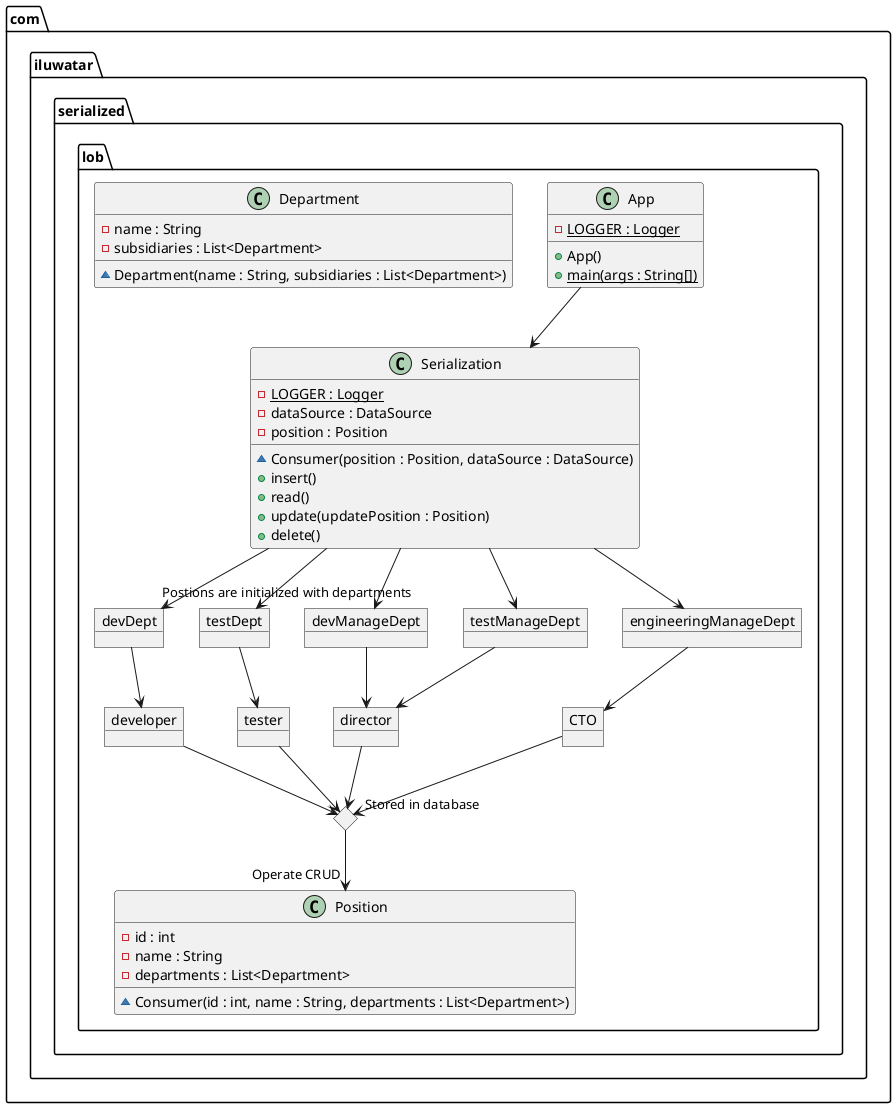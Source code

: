 @startuml
package com.iluwatar.serialized.lob {
  class App {
    - LOGGER : Logger {static}
    + App()
    + main(args : String[]) {static}
  }
  class Position {
    - id : int
    - name : String
    - departments : List<Department>
    ~ Consumer(id : int, name : String, departments : List<Department>)
  }
  class Department {
    - name : String
    - subsidiaries : List<Department>
    ~ Department(name : String, subsidiaries : List<Department>)
  }
  class Serialization {
    - LOGGER : Logger {static}
    - dataSource : DataSource
    - position : Position
    ~ Consumer(position : Position, dataSource : DataSource)
    + insert()
    + read()
    + update(updatePosition : Position)
    + delete()
  }

  object devDept
  object testDept
  object devManageDept
  object testManageDept
  object engineeringManageDept
  object CTO
  object director
  object developer
  object tester
  diamond database
}

App --> Serialization
Serialization --> engineeringManageDept
Serialization --> "Postions are initialized with departments" devManageDept
Serialization --> testManageDept
Serialization --> devDept
Serialization -->  testDept

engineeringManageDept --> CTO
devManageDept --> director
testManageDept --> director
devDept --> developer
testDept --> tester

CTO --> "Stored in database" database
director --> database
developer --> database
tester --> database
database --> "Operate CRUD" Position
@enduml